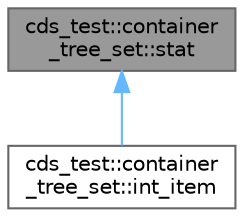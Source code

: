 digraph "cds_test::container_tree_set::stat"
{
 // LATEX_PDF_SIZE
  bgcolor="transparent";
  edge [fontname=Helvetica,fontsize=10,labelfontname=Helvetica,labelfontsize=10];
  node [fontname=Helvetica,fontsize=10,shape=box,height=0.2,width=0.4];
  Node1 [id="Node000001",label="cds_test::container\l_tree_set::stat",height=0.2,width=0.4,color="gray40", fillcolor="grey60", style="filled", fontcolor="black",tooltip=" "];
  Node1 -> Node2 [id="edge1_Node000001_Node000002",dir="back",color="steelblue1",style="solid",tooltip=" "];
  Node2 [id="Node000002",label="cds_test::container\l_tree_set::int_item",height=0.2,width=0.4,color="gray40", fillcolor="white", style="filled",URL="$structcds__test_1_1container__tree__set_1_1int__item.html",tooltip=" "];
}
